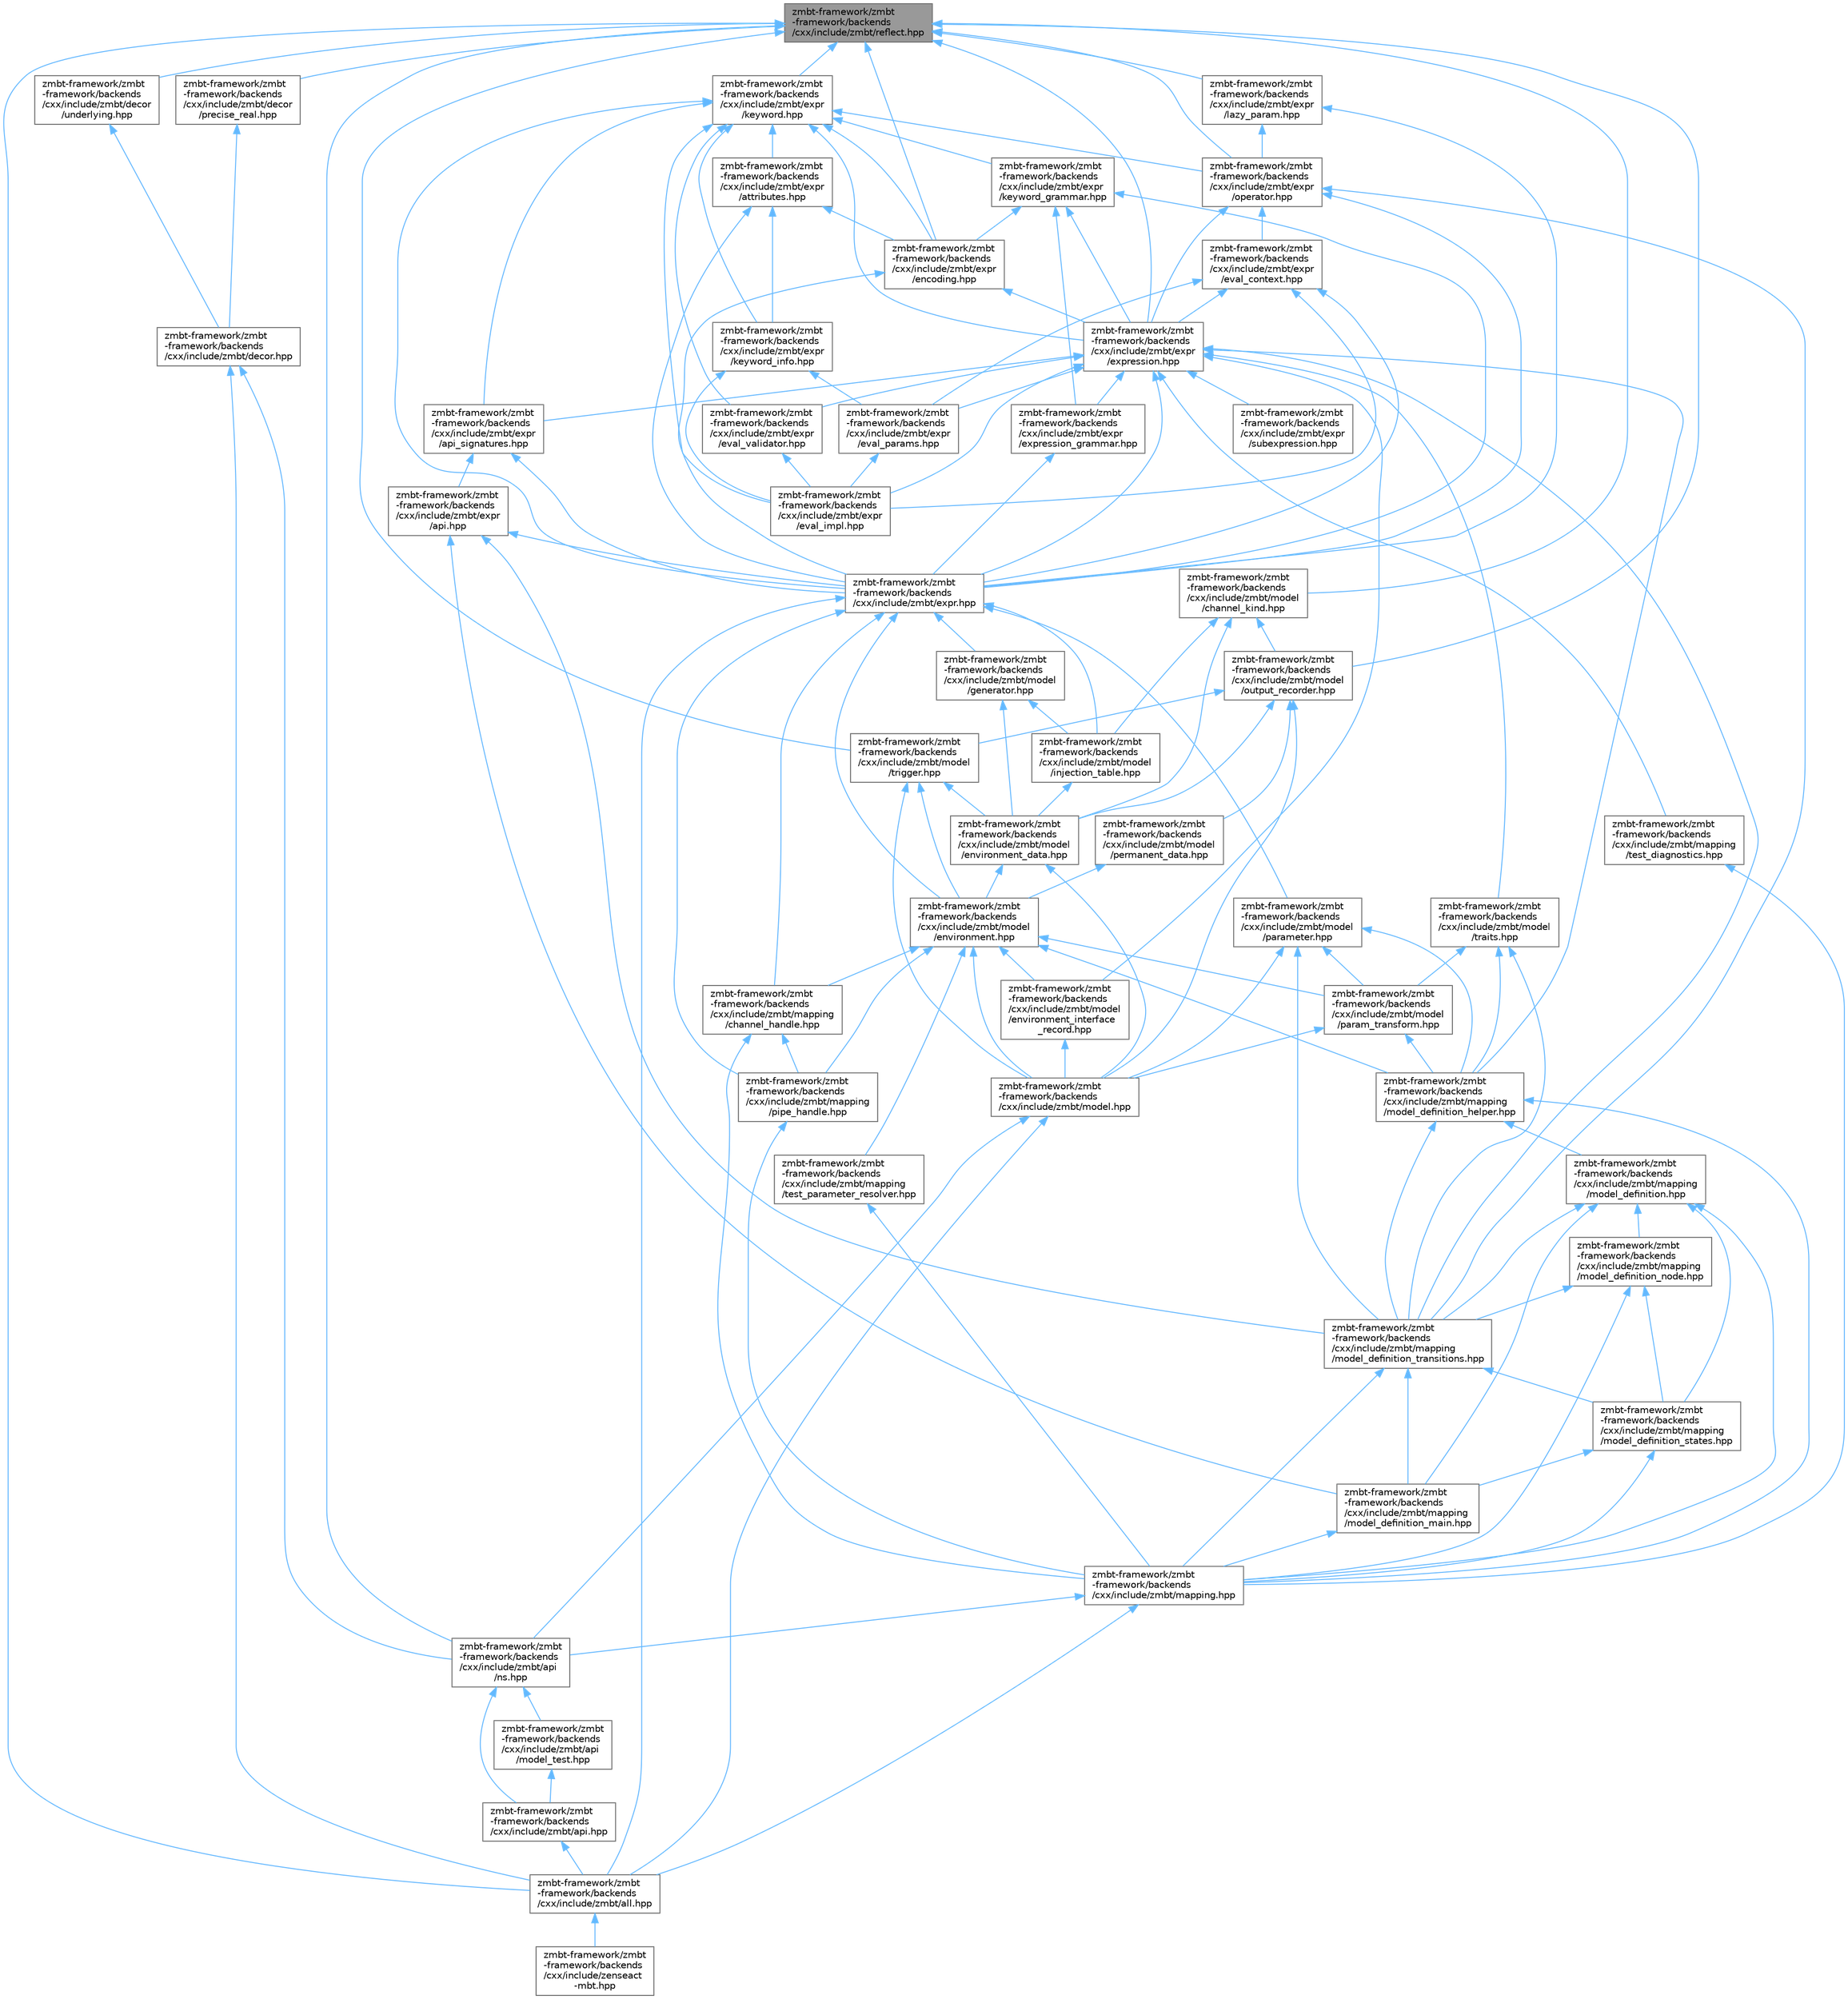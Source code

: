digraph "zmbt-framework/zmbt-framework/backends/cxx/include/zmbt/reflect.hpp"
{
 // LATEX_PDF_SIZE
  bgcolor="transparent";
  edge [fontname=Helvetica,fontsize=10,labelfontname=Helvetica,labelfontsize=10];
  node [fontname=Helvetica,fontsize=10,shape=box,height=0.2,width=0.4];
  Node1 [id="Node000001",label="zmbt-framework/zmbt\l-framework/backends\l/cxx/include/zmbt/reflect.hpp",height=0.2,width=0.4,color="gray40", fillcolor="grey60", style="filled", fontcolor="black",tooltip=" "];
  Node1 -> Node2 [id="edge1_Node000001_Node000002",dir="back",color="steelblue1",style="solid",tooltip=" "];
  Node2 [id="Node000002",label="zmbt-framework/zmbt\l-framework/backends\l/cxx/include/zmbt/all.hpp",height=0.2,width=0.4,color="grey40", fillcolor="white", style="filled",URL="$all_8hpp.html",tooltip=" "];
  Node2 -> Node3 [id="edge2_Node000002_Node000003",dir="back",color="steelblue1",style="solid",tooltip=" "];
  Node3 [id="Node000003",label="zmbt-framework/zmbt\l-framework/backends\l/cxx/include/zenseact\l-mbt.hpp",height=0.2,width=0.4,color="grey40", fillcolor="white", style="filled",URL="$zenseact-mbt_8hpp.html",tooltip=" "];
  Node1 -> Node4 [id="edge3_Node000001_Node000004",dir="back",color="steelblue1",style="solid",tooltip=" "];
  Node4 [id="Node000004",label="zmbt-framework/zmbt\l-framework/backends\l/cxx/include/zmbt/api\l/ns.hpp",height=0.2,width=0.4,color="grey40", fillcolor="white", style="filled",URL="$ns_8hpp.html",tooltip=" "];
  Node4 -> Node5 [id="edge4_Node000004_Node000005",dir="back",color="steelblue1",style="solid",tooltip=" "];
  Node5 [id="Node000005",label="zmbt-framework/zmbt\l-framework/backends\l/cxx/include/zmbt/api.hpp",height=0.2,width=0.4,color="grey40", fillcolor="white", style="filled",URL="$api_8hpp.html",tooltip=" "];
  Node5 -> Node2 [id="edge5_Node000005_Node000002",dir="back",color="steelblue1",style="solid",tooltip=" "];
  Node4 -> Node6 [id="edge6_Node000004_Node000006",dir="back",color="steelblue1",style="solid",tooltip=" "];
  Node6 [id="Node000006",label="zmbt-framework/zmbt\l-framework/backends\l/cxx/include/zmbt/api\l/model_test.hpp",height=0.2,width=0.4,color="grey40", fillcolor="white", style="filled",URL="$model__test_8hpp.html",tooltip=" "];
  Node6 -> Node5 [id="edge7_Node000006_Node000005",dir="back",color="steelblue1",style="solid",tooltip=" "];
  Node1 -> Node7 [id="edge8_Node000001_Node000007",dir="back",color="steelblue1",style="solid",tooltip=" "];
  Node7 [id="Node000007",label="zmbt-framework/zmbt\l-framework/backends\l/cxx/include/zmbt/decor\l/precise_real.hpp",height=0.2,width=0.4,color="grey40", fillcolor="white", style="filled",URL="$precise__real_8hpp.html",tooltip=" "];
  Node7 -> Node8 [id="edge9_Node000007_Node000008",dir="back",color="steelblue1",style="solid",tooltip=" "];
  Node8 [id="Node000008",label="zmbt-framework/zmbt\l-framework/backends\l/cxx/include/zmbt/decor.hpp",height=0.2,width=0.4,color="grey40", fillcolor="white", style="filled",URL="$decor_8hpp.html",tooltip=" "];
  Node8 -> Node2 [id="edge10_Node000008_Node000002",dir="back",color="steelblue1",style="solid",tooltip=" "];
  Node8 -> Node4 [id="edge11_Node000008_Node000004",dir="back",color="steelblue1",style="solid",tooltip=" "];
  Node1 -> Node9 [id="edge12_Node000001_Node000009",dir="back",color="steelblue1",style="solid",tooltip=" "];
  Node9 [id="Node000009",label="zmbt-framework/zmbt\l-framework/backends\l/cxx/include/zmbt/decor\l/underlying.hpp",height=0.2,width=0.4,color="grey40", fillcolor="white", style="filled",URL="$underlying_8hpp.html",tooltip=" "];
  Node9 -> Node8 [id="edge13_Node000009_Node000008",dir="back",color="steelblue1",style="solid",tooltip=" "];
  Node1 -> Node10 [id="edge14_Node000001_Node000010",dir="back",color="steelblue1",style="solid",tooltip=" "];
  Node10 [id="Node000010",label="zmbt-framework/zmbt\l-framework/backends\l/cxx/include/zmbt/expr\l/encoding.hpp",height=0.2,width=0.4,color="grey40", fillcolor="white", style="filled",URL="$encoding_8hpp.html",tooltip=" "];
  Node10 -> Node11 [id="edge15_Node000010_Node000011",dir="back",color="steelblue1",style="solid",tooltip=" "];
  Node11 [id="Node000011",label="zmbt-framework/zmbt\l-framework/backends\l/cxx/include/zmbt/expr.hpp",height=0.2,width=0.4,color="grey40", fillcolor="white", style="filled",URL="$expr_8hpp.html",tooltip=" "];
  Node11 -> Node2 [id="edge16_Node000011_Node000002",dir="back",color="steelblue1",style="solid",tooltip=" "];
  Node11 -> Node12 [id="edge17_Node000011_Node000012",dir="back",color="steelblue1",style="solid",tooltip=" "];
  Node12 [id="Node000012",label="zmbt-framework/zmbt\l-framework/backends\l/cxx/include/zmbt/mapping\l/channel_handle.hpp",height=0.2,width=0.4,color="grey40", fillcolor="white", style="filled",URL="$channel__handle_8hpp.html",tooltip=" "];
  Node12 -> Node13 [id="edge18_Node000012_Node000013",dir="back",color="steelblue1",style="solid",tooltip=" "];
  Node13 [id="Node000013",label="zmbt-framework/zmbt\l-framework/backends\l/cxx/include/zmbt/mapping.hpp",height=0.2,width=0.4,color="grey40", fillcolor="white", style="filled",URL="$mapping_8hpp.html",tooltip=" "];
  Node13 -> Node2 [id="edge19_Node000013_Node000002",dir="back",color="steelblue1",style="solid",tooltip=" "];
  Node13 -> Node4 [id="edge20_Node000013_Node000004",dir="back",color="steelblue1",style="solid",tooltip=" "];
  Node12 -> Node14 [id="edge21_Node000012_Node000014",dir="back",color="steelblue1",style="solid",tooltip=" "];
  Node14 [id="Node000014",label="zmbt-framework/zmbt\l-framework/backends\l/cxx/include/zmbt/mapping\l/pipe_handle.hpp",height=0.2,width=0.4,color="grey40", fillcolor="white", style="filled",URL="$pipe__handle_8hpp.html",tooltip=" "];
  Node14 -> Node13 [id="edge22_Node000014_Node000013",dir="back",color="steelblue1",style="solid",tooltip=" "];
  Node11 -> Node14 [id="edge23_Node000011_Node000014",dir="back",color="steelblue1",style="solid",tooltip=" "];
  Node11 -> Node15 [id="edge24_Node000011_Node000015",dir="back",color="steelblue1",style="solid",tooltip=" "];
  Node15 [id="Node000015",label="zmbt-framework/zmbt\l-framework/backends\l/cxx/include/zmbt/model\l/environment.hpp",height=0.2,width=0.4,color="grey40", fillcolor="white", style="filled",URL="$environment_8hpp.html",tooltip=" "];
  Node15 -> Node12 [id="edge25_Node000015_Node000012",dir="back",color="steelblue1",style="solid",tooltip=" "];
  Node15 -> Node16 [id="edge26_Node000015_Node000016",dir="back",color="steelblue1",style="solid",tooltip=" "];
  Node16 [id="Node000016",label="zmbt-framework/zmbt\l-framework/backends\l/cxx/include/zmbt/mapping\l/model_definition_helper.hpp",height=0.2,width=0.4,color="grey40", fillcolor="white", style="filled",URL="$model__definition__helper_8hpp.html",tooltip=" "];
  Node16 -> Node13 [id="edge27_Node000016_Node000013",dir="back",color="steelblue1",style="solid",tooltip=" "];
  Node16 -> Node17 [id="edge28_Node000016_Node000017",dir="back",color="steelblue1",style="solid",tooltip=" "];
  Node17 [id="Node000017",label="zmbt-framework/zmbt\l-framework/backends\l/cxx/include/zmbt/mapping\l/model_definition.hpp",height=0.2,width=0.4,color="grey40", fillcolor="white", style="filled",URL="$model__definition_8hpp.html",tooltip=" "];
  Node17 -> Node13 [id="edge29_Node000017_Node000013",dir="back",color="steelblue1",style="solid",tooltip=" "];
  Node17 -> Node18 [id="edge30_Node000017_Node000018",dir="back",color="steelblue1",style="solid",tooltip=" "];
  Node18 [id="Node000018",label="zmbt-framework/zmbt\l-framework/backends\l/cxx/include/zmbt/mapping\l/model_definition_main.hpp",height=0.2,width=0.4,color="grey40", fillcolor="white", style="filled",URL="$model__definition__main_8hpp.html",tooltip=" "];
  Node18 -> Node13 [id="edge31_Node000018_Node000013",dir="back",color="steelblue1",style="solid",tooltip=" "];
  Node17 -> Node19 [id="edge32_Node000017_Node000019",dir="back",color="steelblue1",style="solid",tooltip=" "];
  Node19 [id="Node000019",label="zmbt-framework/zmbt\l-framework/backends\l/cxx/include/zmbt/mapping\l/model_definition_node.hpp",height=0.2,width=0.4,color="grey40", fillcolor="white", style="filled",URL="$model__definition__node_8hpp.html",tooltip=" "];
  Node19 -> Node13 [id="edge33_Node000019_Node000013",dir="back",color="steelblue1",style="solid",tooltip=" "];
  Node19 -> Node20 [id="edge34_Node000019_Node000020",dir="back",color="steelblue1",style="solid",tooltip=" "];
  Node20 [id="Node000020",label="zmbt-framework/zmbt\l-framework/backends\l/cxx/include/zmbt/mapping\l/model_definition_states.hpp",height=0.2,width=0.4,color="grey40", fillcolor="white", style="filled",URL="$model__definition__states_8hpp.html",tooltip=" "];
  Node20 -> Node13 [id="edge35_Node000020_Node000013",dir="back",color="steelblue1",style="solid",tooltip=" "];
  Node20 -> Node18 [id="edge36_Node000020_Node000018",dir="back",color="steelblue1",style="solid",tooltip=" "];
  Node19 -> Node21 [id="edge37_Node000019_Node000021",dir="back",color="steelblue1",style="solid",tooltip=" "];
  Node21 [id="Node000021",label="zmbt-framework/zmbt\l-framework/backends\l/cxx/include/zmbt/mapping\l/model_definition_transitions.hpp",height=0.2,width=0.4,color="grey40", fillcolor="white", style="filled",URL="$model__definition__transitions_8hpp.html",tooltip=" "];
  Node21 -> Node13 [id="edge38_Node000021_Node000013",dir="back",color="steelblue1",style="solid",tooltip=" "];
  Node21 -> Node18 [id="edge39_Node000021_Node000018",dir="back",color="steelblue1",style="solid",tooltip=" "];
  Node21 -> Node20 [id="edge40_Node000021_Node000020",dir="back",color="steelblue1",style="solid",tooltip=" "];
  Node17 -> Node20 [id="edge41_Node000017_Node000020",dir="back",color="steelblue1",style="solid",tooltip=" "];
  Node17 -> Node21 [id="edge42_Node000017_Node000021",dir="back",color="steelblue1",style="solid",tooltip=" "];
  Node16 -> Node21 [id="edge43_Node000016_Node000021",dir="back",color="steelblue1",style="solid",tooltip=" "];
  Node15 -> Node14 [id="edge44_Node000015_Node000014",dir="back",color="steelblue1",style="solid",tooltip=" "];
  Node15 -> Node22 [id="edge45_Node000015_Node000022",dir="back",color="steelblue1",style="solid",tooltip=" "];
  Node22 [id="Node000022",label="zmbt-framework/zmbt\l-framework/backends\l/cxx/include/zmbt/mapping\l/test_parameter_resolver.hpp",height=0.2,width=0.4,color="grey40", fillcolor="white", style="filled",URL="$test__parameter__resolver_8hpp.html",tooltip=" "];
  Node22 -> Node13 [id="edge46_Node000022_Node000013",dir="back",color="steelblue1",style="solid",tooltip=" "];
  Node15 -> Node23 [id="edge47_Node000015_Node000023",dir="back",color="steelblue1",style="solid",tooltip=" "];
  Node23 [id="Node000023",label="zmbt-framework/zmbt\l-framework/backends\l/cxx/include/zmbt/model.hpp",height=0.2,width=0.4,color="grey40", fillcolor="white", style="filled",URL="$model_8hpp.html",tooltip=" "];
  Node23 -> Node2 [id="edge48_Node000023_Node000002",dir="back",color="steelblue1",style="solid",tooltip=" "];
  Node23 -> Node4 [id="edge49_Node000023_Node000004",dir="back",color="steelblue1",style="solid",tooltip=" "];
  Node15 -> Node24 [id="edge50_Node000015_Node000024",dir="back",color="steelblue1",style="solid",tooltip=" "];
  Node24 [id="Node000024",label="zmbt-framework/zmbt\l-framework/backends\l/cxx/include/zmbt/model\l/environment_interface\l_record.hpp",height=0.2,width=0.4,color="grey40", fillcolor="white", style="filled",URL="$environment__interface__record_8hpp.html",tooltip=" "];
  Node24 -> Node23 [id="edge51_Node000024_Node000023",dir="back",color="steelblue1",style="solid",tooltip=" "];
  Node15 -> Node25 [id="edge52_Node000015_Node000025",dir="back",color="steelblue1",style="solid",tooltip=" "];
  Node25 [id="Node000025",label="zmbt-framework/zmbt\l-framework/backends\l/cxx/include/zmbt/model\l/param_transform.hpp",height=0.2,width=0.4,color="grey40", fillcolor="white", style="filled",URL="$param__transform_8hpp.html",tooltip=" "];
  Node25 -> Node16 [id="edge53_Node000025_Node000016",dir="back",color="steelblue1",style="solid",tooltip=" "];
  Node25 -> Node23 [id="edge54_Node000025_Node000023",dir="back",color="steelblue1",style="solid",tooltip=" "];
  Node11 -> Node26 [id="edge55_Node000011_Node000026",dir="back",color="steelblue1",style="solid",tooltip=" "];
  Node26 [id="Node000026",label="zmbt-framework/zmbt\l-framework/backends\l/cxx/include/zmbt/model\l/generator.hpp",height=0.2,width=0.4,color="grey40", fillcolor="white", style="filled",URL="$generator_8hpp.html",tooltip=" "];
  Node26 -> Node27 [id="edge56_Node000026_Node000027",dir="back",color="steelblue1",style="solid",tooltip=" "];
  Node27 [id="Node000027",label="zmbt-framework/zmbt\l-framework/backends\l/cxx/include/zmbt/model\l/environment_data.hpp",height=0.2,width=0.4,color="grey40", fillcolor="white", style="filled",URL="$environment__data_8hpp.html",tooltip=" "];
  Node27 -> Node23 [id="edge57_Node000027_Node000023",dir="back",color="steelblue1",style="solid",tooltip=" "];
  Node27 -> Node15 [id="edge58_Node000027_Node000015",dir="back",color="steelblue1",style="solid",tooltip=" "];
  Node26 -> Node28 [id="edge59_Node000026_Node000028",dir="back",color="steelblue1",style="solid",tooltip=" "];
  Node28 [id="Node000028",label="zmbt-framework/zmbt\l-framework/backends\l/cxx/include/zmbt/model\l/injection_table.hpp",height=0.2,width=0.4,color="grey40", fillcolor="white", style="filled",URL="$injection__table_8hpp.html",tooltip=" "];
  Node28 -> Node27 [id="edge60_Node000028_Node000027",dir="back",color="steelblue1",style="solid",tooltip=" "];
  Node11 -> Node28 [id="edge61_Node000011_Node000028",dir="back",color="steelblue1",style="solid",tooltip=" "];
  Node11 -> Node29 [id="edge62_Node000011_Node000029",dir="back",color="steelblue1",style="solid",tooltip=" "];
  Node29 [id="Node000029",label="zmbt-framework/zmbt\l-framework/backends\l/cxx/include/zmbt/model\l/parameter.hpp",height=0.2,width=0.4,color="grey40", fillcolor="white", style="filled",URL="$parameter_8hpp.html",tooltip=" "];
  Node29 -> Node16 [id="edge63_Node000029_Node000016",dir="back",color="steelblue1",style="solid",tooltip=" "];
  Node29 -> Node21 [id="edge64_Node000029_Node000021",dir="back",color="steelblue1",style="solid",tooltip=" "];
  Node29 -> Node23 [id="edge65_Node000029_Node000023",dir="back",color="steelblue1",style="solid",tooltip=" "];
  Node29 -> Node25 [id="edge66_Node000029_Node000025",dir="back",color="steelblue1",style="solid",tooltip=" "];
  Node10 -> Node30 [id="edge67_Node000010_Node000030",dir="back",color="steelblue1",style="solid",tooltip=" "];
  Node30 [id="Node000030",label="zmbt-framework/zmbt\l-framework/backends\l/cxx/include/zmbt/expr\l/expression.hpp",height=0.2,width=0.4,color="grey40", fillcolor="white", style="filled",URL="$expression_8hpp.html",tooltip=" "];
  Node30 -> Node11 [id="edge68_Node000030_Node000011",dir="back",color="steelblue1",style="solid",tooltip=" "];
  Node30 -> Node31 [id="edge69_Node000030_Node000031",dir="back",color="steelblue1",style="solid",tooltip=" "];
  Node31 [id="Node000031",label="zmbt-framework/zmbt\l-framework/backends\l/cxx/include/zmbt/expr\l/api_signatures.hpp",height=0.2,width=0.4,color="grey40", fillcolor="white", style="filled",URL="$api__signatures_8hpp.html",tooltip=" "];
  Node31 -> Node11 [id="edge70_Node000031_Node000011",dir="back",color="steelblue1",style="solid",tooltip=" "];
  Node31 -> Node32 [id="edge71_Node000031_Node000032",dir="back",color="steelblue1",style="solid",tooltip=" "];
  Node32 [id="Node000032",label="zmbt-framework/zmbt\l-framework/backends\l/cxx/include/zmbt/expr\l/api.hpp",height=0.2,width=0.4,color="grey40", fillcolor="white", style="filled",URL="$expr_2api_8hpp.html",tooltip=" "];
  Node32 -> Node11 [id="edge72_Node000032_Node000011",dir="back",color="steelblue1",style="solid",tooltip=" "];
  Node32 -> Node18 [id="edge73_Node000032_Node000018",dir="back",color="steelblue1",style="solid",tooltip=" "];
  Node32 -> Node21 [id="edge74_Node000032_Node000021",dir="back",color="steelblue1",style="solid",tooltip=" "];
  Node30 -> Node33 [id="edge75_Node000030_Node000033",dir="back",color="steelblue1",style="solid",tooltip=" "];
  Node33 [id="Node000033",label="zmbt-framework/zmbt\l-framework/backends\l/cxx/include/zmbt/expr\l/eval_impl.hpp",height=0.2,width=0.4,color="grey40", fillcolor="white", style="filled",URL="$eval__impl_8hpp.html",tooltip=" "];
  Node30 -> Node34 [id="edge76_Node000030_Node000034",dir="back",color="steelblue1",style="solid",tooltip=" "];
  Node34 [id="Node000034",label="zmbt-framework/zmbt\l-framework/backends\l/cxx/include/zmbt/expr\l/eval_params.hpp",height=0.2,width=0.4,color="grey40", fillcolor="white", style="filled",URL="$eval__params_8hpp.html",tooltip=" "];
  Node34 -> Node33 [id="edge77_Node000034_Node000033",dir="back",color="steelblue1",style="solid",tooltip=" "];
  Node30 -> Node35 [id="edge78_Node000030_Node000035",dir="back",color="steelblue1",style="solid",tooltip=" "];
  Node35 [id="Node000035",label="zmbt-framework/zmbt\l-framework/backends\l/cxx/include/zmbt/expr\l/eval_validator.hpp",height=0.2,width=0.4,color="grey40", fillcolor="white", style="filled",URL="$eval__validator_8hpp.html",tooltip=" "];
  Node35 -> Node33 [id="edge79_Node000035_Node000033",dir="back",color="steelblue1",style="solid",tooltip=" "];
  Node30 -> Node36 [id="edge80_Node000030_Node000036",dir="back",color="steelblue1",style="solid",tooltip=" "];
  Node36 [id="Node000036",label="zmbt-framework/zmbt\l-framework/backends\l/cxx/include/zmbt/expr\l/expression_grammar.hpp",height=0.2,width=0.4,color="grey40", fillcolor="white", style="filled",URL="$expression__grammar_8hpp.html",tooltip=" "];
  Node36 -> Node11 [id="edge81_Node000036_Node000011",dir="back",color="steelblue1",style="solid",tooltip=" "];
  Node30 -> Node37 [id="edge82_Node000030_Node000037",dir="back",color="steelblue1",style="solid",tooltip=" "];
  Node37 [id="Node000037",label="zmbt-framework/zmbt\l-framework/backends\l/cxx/include/zmbt/expr\l/subexpression.hpp",height=0.2,width=0.4,color="grey40", fillcolor="white", style="filled",URL="$subexpression_8hpp.html",tooltip=" "];
  Node30 -> Node16 [id="edge83_Node000030_Node000016",dir="back",color="steelblue1",style="solid",tooltip=" "];
  Node30 -> Node21 [id="edge84_Node000030_Node000021",dir="back",color="steelblue1",style="solid",tooltip=" "];
  Node30 -> Node38 [id="edge85_Node000030_Node000038",dir="back",color="steelblue1",style="solid",tooltip=" "];
  Node38 [id="Node000038",label="zmbt-framework/zmbt\l-framework/backends\l/cxx/include/zmbt/mapping\l/test_diagnostics.hpp",height=0.2,width=0.4,color="grey40", fillcolor="white", style="filled",URL="$test__diagnostics_8hpp.html",tooltip=" "];
  Node38 -> Node13 [id="edge86_Node000038_Node000013",dir="back",color="steelblue1",style="solid",tooltip=" "];
  Node30 -> Node24 [id="edge87_Node000030_Node000024",dir="back",color="steelblue1",style="solid",tooltip=" "];
  Node30 -> Node39 [id="edge88_Node000030_Node000039",dir="back",color="steelblue1",style="solid",tooltip=" "];
  Node39 [id="Node000039",label="zmbt-framework/zmbt\l-framework/backends\l/cxx/include/zmbt/model\l/traits.hpp",height=0.2,width=0.4,color="grey40", fillcolor="white", style="filled",URL="$traits_8hpp.html",tooltip=" "];
  Node39 -> Node16 [id="edge89_Node000039_Node000016",dir="back",color="steelblue1",style="solid",tooltip=" "];
  Node39 -> Node21 [id="edge90_Node000039_Node000021",dir="back",color="steelblue1",style="solid",tooltip=" "];
  Node39 -> Node25 [id="edge91_Node000039_Node000025",dir="back",color="steelblue1",style="solid",tooltip=" "];
  Node1 -> Node30 [id="edge92_Node000001_Node000030",dir="back",color="steelblue1",style="solid",tooltip=" "];
  Node1 -> Node40 [id="edge93_Node000001_Node000040",dir="back",color="steelblue1",style="solid",tooltip=" "];
  Node40 [id="Node000040",label="zmbt-framework/zmbt\l-framework/backends\l/cxx/include/zmbt/expr\l/keyword.hpp",height=0.2,width=0.4,color="grey40", fillcolor="white", style="filled",URL="$keyword_8hpp.html",tooltip=" "];
  Node40 -> Node11 [id="edge94_Node000040_Node000011",dir="back",color="steelblue1",style="solid",tooltip=" "];
  Node40 -> Node31 [id="edge95_Node000040_Node000031",dir="back",color="steelblue1",style="solid",tooltip=" "];
  Node40 -> Node41 [id="edge96_Node000040_Node000041",dir="back",color="steelblue1",style="solid",tooltip=" "];
  Node41 [id="Node000041",label="zmbt-framework/zmbt\l-framework/backends\l/cxx/include/zmbt/expr\l/attributes.hpp",height=0.2,width=0.4,color="grey40", fillcolor="white", style="filled",URL="$attributes_8hpp.html",tooltip=" "];
  Node41 -> Node11 [id="edge97_Node000041_Node000011",dir="back",color="steelblue1",style="solid",tooltip=" "];
  Node41 -> Node10 [id="edge98_Node000041_Node000010",dir="back",color="steelblue1",style="solid",tooltip=" "];
  Node41 -> Node42 [id="edge99_Node000041_Node000042",dir="back",color="steelblue1",style="solid",tooltip=" "];
  Node42 [id="Node000042",label="zmbt-framework/zmbt\l-framework/backends\l/cxx/include/zmbt/expr\l/keyword_info.hpp",height=0.2,width=0.4,color="grey40", fillcolor="white", style="filled",URL="$keyword__info_8hpp.html",tooltip=" "];
  Node42 -> Node33 [id="edge100_Node000042_Node000033",dir="back",color="steelblue1",style="solid",tooltip=" "];
  Node42 -> Node34 [id="edge101_Node000042_Node000034",dir="back",color="steelblue1",style="solid",tooltip=" "];
  Node40 -> Node10 [id="edge102_Node000040_Node000010",dir="back",color="steelblue1",style="solid",tooltip=" "];
  Node40 -> Node33 [id="edge103_Node000040_Node000033",dir="back",color="steelblue1",style="solid",tooltip=" "];
  Node40 -> Node35 [id="edge104_Node000040_Node000035",dir="back",color="steelblue1",style="solid",tooltip=" "];
  Node40 -> Node30 [id="edge105_Node000040_Node000030",dir="back",color="steelblue1",style="solid",tooltip=" "];
  Node40 -> Node43 [id="edge106_Node000040_Node000043",dir="back",color="steelblue1",style="solid",tooltip=" "];
  Node43 [id="Node000043",label="zmbt-framework/zmbt\l-framework/backends\l/cxx/include/zmbt/expr\l/keyword_grammar.hpp",height=0.2,width=0.4,color="grey40", fillcolor="white", style="filled",URL="$keyword__grammar_8hpp.html",tooltip=" "];
  Node43 -> Node11 [id="edge107_Node000043_Node000011",dir="back",color="steelblue1",style="solid",tooltip=" "];
  Node43 -> Node10 [id="edge108_Node000043_Node000010",dir="back",color="steelblue1",style="solid",tooltip=" "];
  Node43 -> Node30 [id="edge109_Node000043_Node000030",dir="back",color="steelblue1",style="solid",tooltip=" "];
  Node43 -> Node36 [id="edge110_Node000043_Node000036",dir="back",color="steelblue1",style="solid",tooltip=" "];
  Node40 -> Node42 [id="edge111_Node000040_Node000042",dir="back",color="steelblue1",style="solid",tooltip=" "];
  Node40 -> Node44 [id="edge112_Node000040_Node000044",dir="back",color="steelblue1",style="solid",tooltip=" "];
  Node44 [id="Node000044",label="zmbt-framework/zmbt\l-framework/backends\l/cxx/include/zmbt/expr\l/operator.hpp",height=0.2,width=0.4,color="grey40", fillcolor="white", style="filled",URL="$operator_8hpp.html",tooltip=" "];
  Node44 -> Node11 [id="edge113_Node000044_Node000011",dir="back",color="steelblue1",style="solid",tooltip=" "];
  Node44 -> Node45 [id="edge114_Node000044_Node000045",dir="back",color="steelblue1",style="solid",tooltip=" "];
  Node45 [id="Node000045",label="zmbt-framework/zmbt\l-framework/backends\l/cxx/include/zmbt/expr\l/eval_context.hpp",height=0.2,width=0.4,color="grey40", fillcolor="white", style="filled",URL="$eval__context_8hpp.html",tooltip=" "];
  Node45 -> Node11 [id="edge115_Node000045_Node000011",dir="back",color="steelblue1",style="solid",tooltip=" "];
  Node45 -> Node33 [id="edge116_Node000045_Node000033",dir="back",color="steelblue1",style="solid",tooltip=" "];
  Node45 -> Node34 [id="edge117_Node000045_Node000034",dir="back",color="steelblue1",style="solid",tooltip=" "];
  Node45 -> Node30 [id="edge118_Node000045_Node000030",dir="back",color="steelblue1",style="solid",tooltip=" "];
  Node44 -> Node30 [id="edge119_Node000044_Node000030",dir="back",color="steelblue1",style="solid",tooltip=" "];
  Node44 -> Node21 [id="edge120_Node000044_Node000021",dir="back",color="steelblue1",style="solid",tooltip=" "];
  Node1 -> Node46 [id="edge121_Node000001_Node000046",dir="back",color="steelblue1",style="solid",tooltip=" "];
  Node46 [id="Node000046",label="zmbt-framework/zmbt\l-framework/backends\l/cxx/include/zmbt/expr\l/lazy_param.hpp",height=0.2,width=0.4,color="grey40", fillcolor="white", style="filled",URL="$lazy__param_8hpp.html",tooltip=" "];
  Node46 -> Node11 [id="edge122_Node000046_Node000011",dir="back",color="steelblue1",style="solid",tooltip=" "];
  Node46 -> Node44 [id="edge123_Node000046_Node000044",dir="back",color="steelblue1",style="solid",tooltip=" "];
  Node1 -> Node44 [id="edge124_Node000001_Node000044",dir="back",color="steelblue1",style="solid",tooltip=" "];
  Node1 -> Node47 [id="edge125_Node000001_Node000047",dir="back",color="steelblue1",style="solid",tooltip=" "];
  Node47 [id="Node000047",label="zmbt-framework/zmbt\l-framework/backends\l/cxx/include/zmbt/model\l/channel_kind.hpp",height=0.2,width=0.4,color="grey40", fillcolor="white", style="filled",URL="$channel__kind_8hpp.html",tooltip=" "];
  Node47 -> Node27 [id="edge126_Node000047_Node000027",dir="back",color="steelblue1",style="solid",tooltip=" "];
  Node47 -> Node28 [id="edge127_Node000047_Node000028",dir="back",color="steelblue1",style="solid",tooltip=" "];
  Node47 -> Node48 [id="edge128_Node000047_Node000048",dir="back",color="steelblue1",style="solid",tooltip=" "];
  Node48 [id="Node000048",label="zmbt-framework/zmbt\l-framework/backends\l/cxx/include/zmbt/model\l/output_recorder.hpp",height=0.2,width=0.4,color="grey40", fillcolor="white", style="filled",URL="$output__recorder_8hpp.html",tooltip=" "];
  Node48 -> Node23 [id="edge129_Node000048_Node000023",dir="back",color="steelblue1",style="solid",tooltip=" "];
  Node48 -> Node27 [id="edge130_Node000048_Node000027",dir="back",color="steelblue1",style="solid",tooltip=" "];
  Node48 -> Node49 [id="edge131_Node000048_Node000049",dir="back",color="steelblue1",style="solid",tooltip=" "];
  Node49 [id="Node000049",label="zmbt-framework/zmbt\l-framework/backends\l/cxx/include/zmbt/model\l/permanent_data.hpp",height=0.2,width=0.4,color="grey40", fillcolor="white", style="filled",URL="$permanent__data_8hpp.html",tooltip=" "];
  Node49 -> Node15 [id="edge132_Node000049_Node000015",dir="back",color="steelblue1",style="solid",tooltip=" "];
  Node48 -> Node50 [id="edge133_Node000048_Node000050",dir="back",color="steelblue1",style="solid",tooltip=" "];
  Node50 [id="Node000050",label="zmbt-framework/zmbt\l-framework/backends\l/cxx/include/zmbt/model\l/trigger.hpp",height=0.2,width=0.4,color="grey40", fillcolor="white", style="filled",URL="$trigger_8hpp.html",tooltip=" "];
  Node50 -> Node23 [id="edge134_Node000050_Node000023",dir="back",color="steelblue1",style="solid",tooltip=" "];
  Node50 -> Node15 [id="edge135_Node000050_Node000015",dir="back",color="steelblue1",style="solid",tooltip=" "];
  Node50 -> Node27 [id="edge136_Node000050_Node000027",dir="back",color="steelblue1",style="solid",tooltip=" "];
  Node1 -> Node48 [id="edge137_Node000001_Node000048",dir="back",color="steelblue1",style="solid",tooltip=" "];
  Node1 -> Node50 [id="edge138_Node000001_Node000050",dir="back",color="steelblue1",style="solid",tooltip=" "];
}

